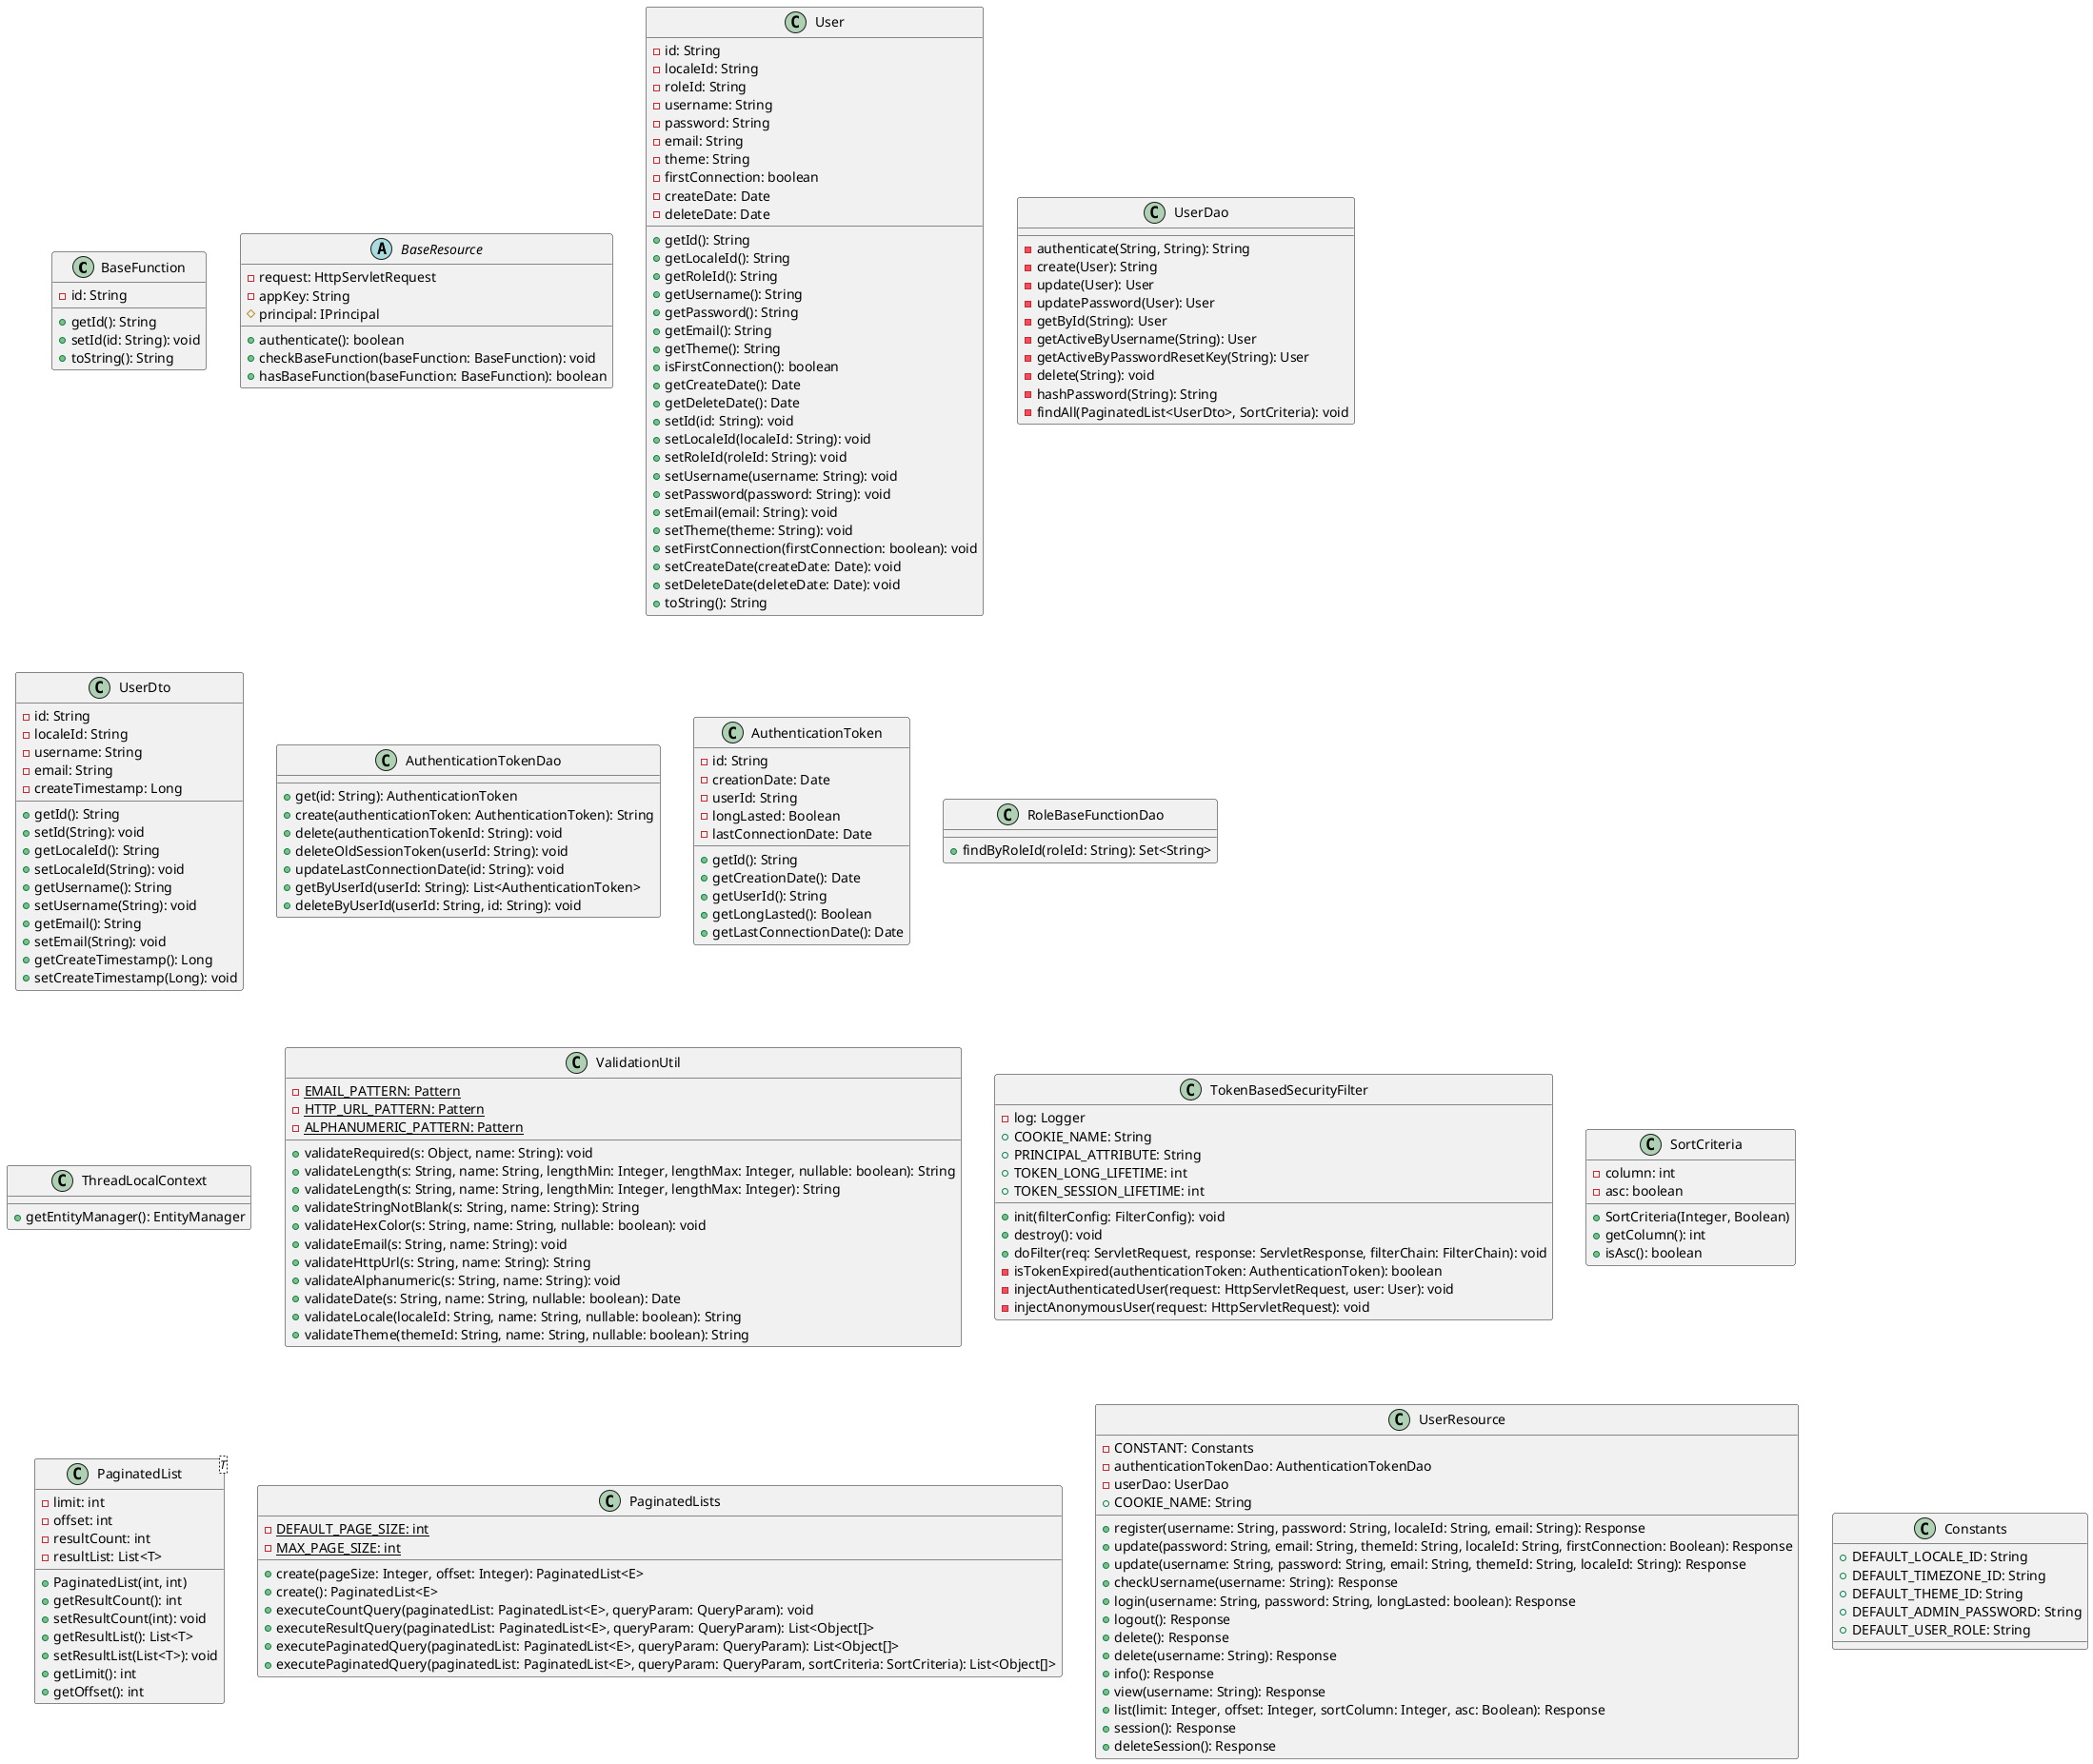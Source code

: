@startuml User

class BaseFunction {
    - id: String
    + getId(): String
    + setId(id: String): void
    + toString(): String
}

abstract class BaseResource {
    - request: HttpServletRequest
    - appKey: String
    # principal: IPrincipal
    + authenticate(): boolean
    + checkBaseFunction(baseFunction: BaseFunction): void
    + hasBaseFunction(baseFunction: BaseFunction): boolean
}

class User {
  - id: String
  - localeId: String
  - roleId: String
  - username: String
  - password: String
  - email: String
  - theme: String
  - firstConnection: boolean
  - createDate: Date
  - deleteDate: Date
  + getId(): String
  + getLocaleId(): String
  + getRoleId(): String
  + getUsername(): String
  + getPassword(): String
  + getEmail(): String
  + getTheme(): String
  + isFirstConnection(): boolean
  + getCreateDate(): Date
  + getDeleteDate(): Date
  + setId(id: String): void
  + setLocaleId(localeId: String): void
  + setRoleId(roleId: String): void
  + setUsername(username: String): void
  + setPassword(password: String): void
  + setEmail(email: String): void
  + setTheme(theme: String): void
  + setFirstConnection(firstConnection: boolean): void
  + setCreateDate(createDate: Date): void
  + setDeleteDate(deleteDate: Date): void
  + toString(): String
}

class UserDao {
  - authenticate(String, String): String
  - create(User): String
  - update(User): User
  - updatePassword(User): User
  - getById(String): User
  - getActiveByUsername(String): User
  - getActiveByPasswordResetKey(String): User
  - delete(String): void
  - hashPassword(String): String
  - findAll(PaginatedList<UserDto>, SortCriteria): void
}

class UserDto {
  - id: String
  - localeId: String
  - username: String
  - email: String
  - createTimestamp: Long

  + getId(): String
  + setId(String): void
  + getLocaleId(): String
  + setLocaleId(String): void
  + getUsername(): String
  + setUsername(String): void
  + getEmail(): String
  + setEmail(String): void
  + getCreateTimestamp(): Long
  + setCreateTimestamp(Long): void
}

class AuthenticationTokenDao {
    +get(id: String): AuthenticationToken
    +create(authenticationToken: AuthenticationToken): String
    +delete(authenticationTokenId: String): void
    +deleteOldSessionToken(userId: String): void
    +updateLastConnectionDate(id: String): void
    +getByUserId(userId: String): List<AuthenticationToken>
    +deleteByUserId(userId: String, id: String): void
}

class AuthenticationToken {
    -id: String
    -creationDate: Date
    -userId: String
    -longLasted: Boolean
    -lastConnectionDate: Date
    +getId(): String
    +getCreationDate(): Date
    +getUserId(): String
    +getLongLasted(): Boolean
    +getLastConnectionDate(): Date
}

class RoleBaseFunctionDao {
    +findByRoleId(roleId: String): Set<String>
}

class ThreadLocalContext {
    +getEntityManager(): EntityManager
}

class ValidationUtil {
  {static} -EMAIL_PATTERN: Pattern
  {static} -HTTP_URL_PATTERN: Pattern
  {static} -ALPHANUMERIC_PATTERN: Pattern
  + validateRequired(s: Object, name: String): void
  + validateLength(s: String, name: String, lengthMin: Integer, lengthMax: Integer, nullable: boolean): String
  + validateLength(s: String, name: String, lengthMin: Integer, lengthMax: Integer): String
  + validateStringNotBlank(s: String, name: String): String
  + validateHexColor(s: String, name: String, nullable: boolean): void
  + validateEmail(s: String, name: String): void
  + validateHttpUrl(s: String, name: String): String
  + validateAlphanumeric(s: String, name: String): void
  + validateDate(s: String, name: String, nullable: boolean): Date
  + validateLocale(localeId: String, name: String, nullable: boolean): String
  + validateTheme(themeId: String, name: String, nullable: boolean): String
}

class TokenBasedSecurityFilter {
    -log: Logger
    +COOKIE_NAME: String
    +PRINCIPAL_ATTRIBUTE: String
    +TOKEN_LONG_LIFETIME: int
    +TOKEN_SESSION_LIFETIME: int
    +init(filterConfig: FilterConfig): void
    +destroy(): void
    +doFilter(req: ServletRequest, response: ServletResponse, filterChain: FilterChain): void
    -isTokenExpired(authenticationToken: AuthenticationToken): boolean
    -injectAuthenticatedUser(request: HttpServletRequest, user: User): void
    -injectAnonymousUser(request: HttpServletRequest): void
}

class SortCriteria {
  - column: int
  - asc: boolean

  + SortCriteria(Integer, Boolean)
  + getColumn(): int
  + isAsc(): boolean
}

class PaginatedList<T> {
  - limit: int
  - offset: int
  - resultCount: int
  - resultList: List<T>

  + PaginatedList(int, int)
  + getResultCount(): int
  + setResultCount(int): void
  + getResultList(): List<T>
  + setResultList(List<T>): void
  + getLimit(): int
  + getOffset(): int
}

class PaginatedLists {
    {static} -DEFAULT_PAGE_SIZE: int
    {static} -MAX_PAGE_SIZE: int
    + create(pageSize: Integer, offset: Integer): PaginatedList<E>
    + create(): PaginatedList<E>
    + executeCountQuery(paginatedList: PaginatedList<E>, queryParam: QueryParam): void
    + executeResultQuery(paginatedList: PaginatedList<E>, queryParam: QueryParam): List<Object[]>
    + executePaginatedQuery(paginatedList: PaginatedList<E>, queryParam: QueryParam): List<Object[]>
    + executePaginatedQuery(paginatedList: PaginatedList<E>, queryParam: QueryParam, sortCriteria: SortCriteria): List<Object[]>
}

class UserResource {
    -CONSTANT: Constants
    -authenticationTokenDao: AuthenticationTokenDao
    -userDao: UserDao
    +COOKIE_NAME: String
    +register(username: String, password: String, localeId: String, email: String): Response
    +update(password: String, email: String, themeId: String, localeId: String, firstConnection: Boolean): Response
    +update(username: String, password: String, email: String, themeId: String, localeId: String): Response
    +checkUsername(username: String): Response
    +login(username: String, password: String, longLasted: boolean): Response
    +logout(): Response
    +delete(): Response
    +delete(username: String): Response
    +info(): Response
    +view(username: String): Response
    +list(limit: Integer, offset: Integer, sortColumn: Integer, asc: Boolean): Response
    +session(): Response
    +deleteSession(): Response
}

class Constants {
    +DEFAULT_LOCALE_ID: String
    +DEFAULT_TIMEZONE_ID: String
    +DEFAULT_THEME_ID: String
    +DEFAULT_ADMIN_PASSWORD: String
    +DEFAULT_USER_ROLE: String
}

@enduml